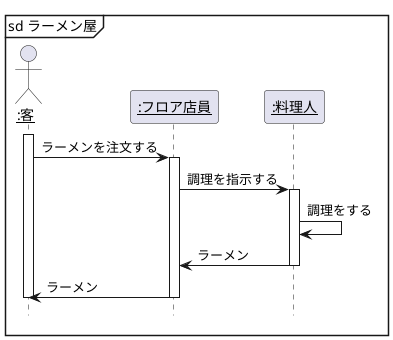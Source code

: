 @startuml
hide footbox
Actor "<u>:客</u>" as K
participant "<u>:フロア店員</u>" as F
participant "<u>:料理人</u>" as R
mainframe sd ラーメン屋
activate K
K -> F : ラーメンを注文する
activate F
    F -> R : 調理を指示する
    activate R
        R -> R : 調理をする
        F <- R : ラーメン
    deactivate R
K <- F : ラーメン
deactivate F
deactivate K
' Actor 登録会員 as member
' participant ":ログイン画面" as boundary <<boundary>>
' participant ":ログインコントローラ" as control <<control>>
' participant "会員情報" as entity <<entity>>
' mainframe sd ログイン認証
' member -> boundary : 1:ログイン情報入力（会員番号、パスワード）
' activate boundary
'     boundary -> control : 1.1:ログイン情報検証（会員番号、パスワード）
'     activate control
'         create entity
'         control -> entity :1.1.1生成() <<create>>
'         control -> entity : 1.1.2会員情報取得():<<create>>
'         activate entity
'             control <- entity : 登録会員情報
'         deactivate entity
'         boundary <-- control : ログイン成功通知
'     deactivate control
' deactivate boundary
' control -> entity : <<create>>\n1.1.1生成():
' control -> entity : 1.1.2会員情報取得():<<create>>
' control <- entity : 登録会員情報
@enduml